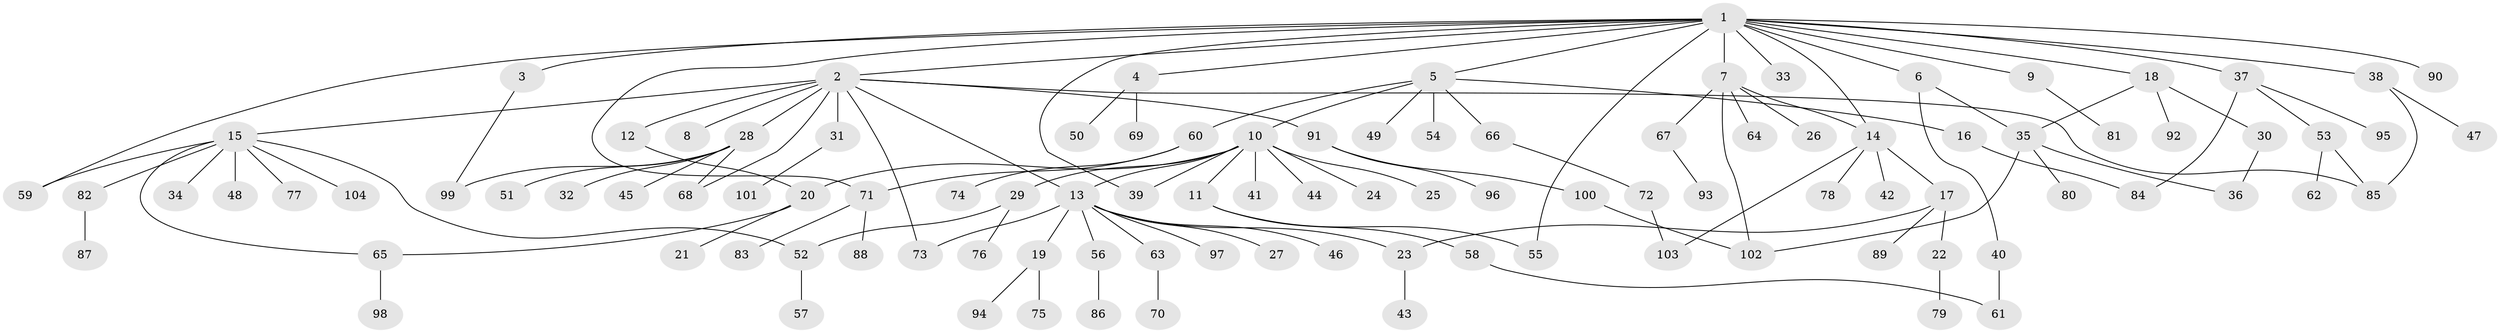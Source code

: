// coarse degree distribution, {1: 0.7804878048780488, 15: 0.024390243902439025, 9: 0.024390243902439025, 3: 0.04878048780487805, 4: 0.024390243902439025, 8: 0.024390243902439025, 2: 0.04878048780487805, 14: 0.024390243902439025}
// Generated by graph-tools (version 1.1) at 2025/50/03/04/25 21:50:12]
// undirected, 104 vertices, 125 edges
graph export_dot {
graph [start="1"]
  node [color=gray90,style=filled];
  1;
  2;
  3;
  4;
  5;
  6;
  7;
  8;
  9;
  10;
  11;
  12;
  13;
  14;
  15;
  16;
  17;
  18;
  19;
  20;
  21;
  22;
  23;
  24;
  25;
  26;
  27;
  28;
  29;
  30;
  31;
  32;
  33;
  34;
  35;
  36;
  37;
  38;
  39;
  40;
  41;
  42;
  43;
  44;
  45;
  46;
  47;
  48;
  49;
  50;
  51;
  52;
  53;
  54;
  55;
  56;
  57;
  58;
  59;
  60;
  61;
  62;
  63;
  64;
  65;
  66;
  67;
  68;
  69;
  70;
  71;
  72;
  73;
  74;
  75;
  76;
  77;
  78;
  79;
  80;
  81;
  82;
  83;
  84;
  85;
  86;
  87;
  88;
  89;
  90;
  91;
  92;
  93;
  94;
  95;
  96;
  97;
  98;
  99;
  100;
  101;
  102;
  103;
  104;
  1 -- 2;
  1 -- 3;
  1 -- 4;
  1 -- 5;
  1 -- 6;
  1 -- 7;
  1 -- 9;
  1 -- 14;
  1 -- 18;
  1 -- 33;
  1 -- 37;
  1 -- 38;
  1 -- 39;
  1 -- 55;
  1 -- 59;
  1 -- 71;
  1 -- 90;
  2 -- 8;
  2 -- 12;
  2 -- 13;
  2 -- 15;
  2 -- 28;
  2 -- 31;
  2 -- 68;
  2 -- 73;
  2 -- 85;
  2 -- 91;
  3 -- 99;
  4 -- 50;
  4 -- 69;
  5 -- 10;
  5 -- 16;
  5 -- 49;
  5 -- 54;
  5 -- 60;
  5 -- 66;
  6 -- 35;
  6 -- 40;
  7 -- 14;
  7 -- 26;
  7 -- 64;
  7 -- 67;
  7 -- 102;
  9 -- 81;
  10 -- 11;
  10 -- 13;
  10 -- 20;
  10 -- 24;
  10 -- 25;
  10 -- 29;
  10 -- 39;
  10 -- 41;
  10 -- 44;
  11 -- 55;
  11 -- 58;
  12 -- 20;
  13 -- 19;
  13 -- 23;
  13 -- 27;
  13 -- 46;
  13 -- 56;
  13 -- 63;
  13 -- 73;
  13 -- 97;
  14 -- 17;
  14 -- 42;
  14 -- 78;
  14 -- 103;
  15 -- 34;
  15 -- 48;
  15 -- 52;
  15 -- 59;
  15 -- 65;
  15 -- 77;
  15 -- 82;
  15 -- 104;
  16 -- 84;
  17 -- 22;
  17 -- 23;
  17 -- 89;
  18 -- 30;
  18 -- 35;
  18 -- 92;
  19 -- 75;
  19 -- 94;
  20 -- 21;
  20 -- 65;
  22 -- 79;
  23 -- 43;
  28 -- 32;
  28 -- 45;
  28 -- 51;
  28 -- 68;
  28 -- 99;
  29 -- 52;
  29 -- 76;
  30 -- 36;
  31 -- 101;
  35 -- 36;
  35 -- 80;
  35 -- 102;
  37 -- 53;
  37 -- 84;
  37 -- 95;
  38 -- 47;
  38 -- 85;
  40 -- 61;
  52 -- 57;
  53 -- 62;
  53 -- 85;
  56 -- 86;
  58 -- 61;
  60 -- 71;
  60 -- 74;
  63 -- 70;
  65 -- 98;
  66 -- 72;
  67 -- 93;
  71 -- 83;
  71 -- 88;
  72 -- 103;
  82 -- 87;
  91 -- 96;
  91 -- 100;
  100 -- 102;
}
